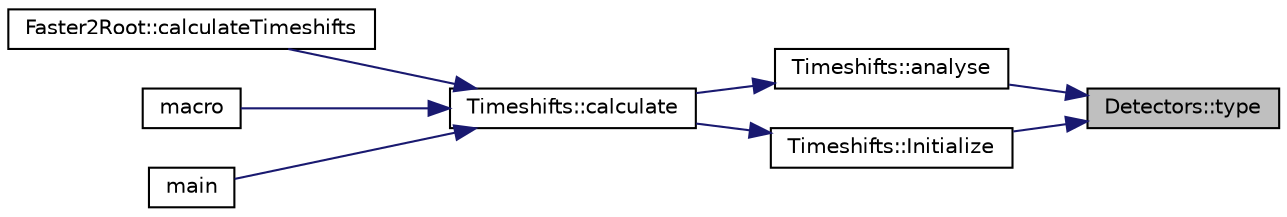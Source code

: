 digraph "Detectors::type"
{
 // LATEX_PDF_SIZE
  edge [fontname="Helvetica",fontsize="10",labelfontname="Helvetica",labelfontsize="10"];
  node [fontname="Helvetica",fontsize="10",shape=record];
  rankdir="RL";
  Node1 [label="Detectors::type",height=0.2,width=0.4,color="black", fillcolor="grey75", style="filled", fontcolor="black",tooltip=" "];
  Node1 -> Node2 [dir="back",color="midnightblue",fontsize="10",style="solid",fontname="Helvetica"];
  Node2 [label="Timeshifts::analyse",height=0.2,width=0.4,color="black", fillcolor="white", style="filled",URL="$class_timeshifts.html#a608d9443a15dd669920e10dd8baee23a",tooltip=" "];
  Node2 -> Node3 [dir="back",color="midnightblue",fontsize="10",style="solid",fontname="Helvetica"];
  Node3 [label="Timeshifts::calculate",height=0.2,width=0.4,color="black", fillcolor="white", style="filled",URL="$class_timeshifts.html#a3d3ab1b3498ca45832d8a8735f16e188",tooltip=" "];
  Node3 -> Node4 [dir="back",color="midnightblue",fontsize="10",style="solid",fontname="Helvetica"];
  Node4 [label="Faster2Root::calculateTimeshifts",height=0.2,width=0.4,color="black", fillcolor="white", style="filled",URL="$class_faster2_root.html#a0a9d05860dee9c95927224569e789fa5",tooltip=" "];
  Node3 -> Node5 [dir="back",color="midnightblue",fontsize="10",style="solid",fontname="Helvetica"];
  Node5 [label="macro",height=0.2,width=0.4,color="black", fillcolor="white", style="filled",URL="$macro_8_c.html#aaa9c9f6e52fd017602d5e43589a06c84",tooltip=" "];
  Node3 -> Node6 [dir="back",color="midnightblue",fontsize="10",style="solid",fontname="Helvetica"];
  Node6 [label="main",height=0.2,width=0.4,color="black", fillcolor="white", style="filled",URL="$test_8cpp.html#ae66f6b31b5ad750f1fe042a706a4e3d4",tooltip=" "];
  Node1 -> Node7 [dir="back",color="midnightblue",fontsize="10",style="solid",fontname="Helvetica"];
  Node7 [label="Timeshifts::Initialize",height=0.2,width=0.4,color="black", fillcolor="white", style="filled",URL="$class_timeshifts.html#af02fd3c73fd7163ab2a2ddb65eb41465",tooltip=" "];
  Node7 -> Node3 [dir="back",color="midnightblue",fontsize="10",style="solid",fontname="Helvetica"];
}
